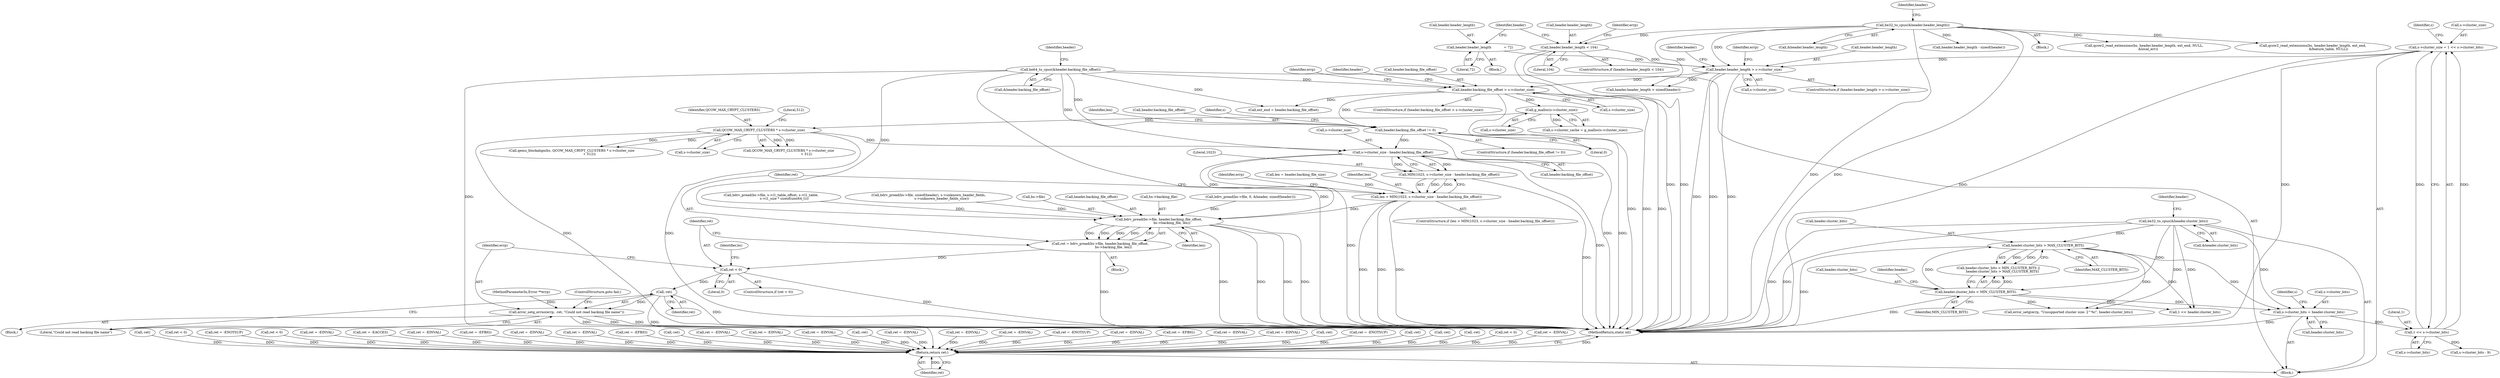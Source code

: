 digraph "0_qemu_6a83f8b5bec6f59e56cc49bd49e4c3f8f805d56f_0@pointer" {
"1001078" [label="(Call,s->cluster_size - header.backing_file_offset)"];
"1001000" [label="(Call,QCOW_MAX_CRYPT_CLUSTERS * s->cluster_size)"];
"1000989" [label="(Call,g_malloc(s->cluster_size))"];
"1000480" [label="(Call,header.backing_file_offset > s->cluster_size)"];
"1000184" [label="(Call,be64_to_cpus(&header.backing_file_offset))"];
"1000412" [label="(Call,header.header_length > s->cluster_size)"];
"1000364" [label="(Call,header.header_length            = 72)"];
"1000397" [label="(Call,header.header_length < 104)"];
"1000391" [label="(Call,be32_to_cpus(&header.header_length))"];
"1000317" [label="(Call,s->cluster_size = 1 << s->cluster_bits)"];
"1000321" [label="(Call,1 << s->cluster_bits)"];
"1000310" [label="(Call,s->cluster_bits = header.cluster_bits)"];
"1000293" [label="(Call,header.cluster_bits > MAX_CLUSTER_BITS)"];
"1000199" [label="(Call,be32_to_cpus(&header.cluster_bits))"];
"1000288" [label="(Call,header.cluster_bits < MIN_CLUSTER_BITS)"];
"1001062" [label="(Call,header.backing_file_offset != 0)"];
"1001076" [label="(Call,MIN(1023, s->cluster_size - header.backing_file_offset))"];
"1001074" [label="(Call,len > MIN(1023, s->cluster_size - header.backing_file_offset))"];
"1001096" [label="(Call,bdrv_pread(bs->file, header.backing_file_offset,\n                         bs->backing_file, len))"];
"1001094" [label="(Call,ret = bdrv_pread(bs->file, header.backing_file_offset,\n                         bs->backing_file, len))"];
"1001108" [label="(Call,ret < 0)"];
"1001114" [label="(Call,-ret)"];
"1001112" [label="(Call,error_setg_errno(errp, -ret, \"Could not read backing file name\"))"];
"1001481" [label="(Return,return ret;)"];
"1000423" [label="(Call,ret = -EINVAL)"];
"1000780" [label="(Call,ret = -EINVAL)"];
"1000274" [label="(Call,ret = -ENOTSUP)"];
"1000501" [label="(Call,ext_end = header.backing_file_offset)"];
"1001005" [label="(Literal,512)"];
"1000249" [label="(Call,ret = -EINVAL)"];
"1001112" [label="(Call,error_setg_errno(errp, -ret, \"Could not read backing file name\"))"];
"1000392" [label="(Call,&header.header_length)"];
"1000816" [label="(Call,ret = -EFBIG)"];
"1000484" [label="(Call,s->cluster_size)"];
"1000498" [label="(Identifier,header)"];
"1000199" [label="(Call,be32_to_cpus(&header.cluster_bits))"];
"1001056" [label="(Call,ret = -EINVAL)"];
"1000406" [label="(Call,ret = -EINVAL)"];
"1001108" [label="(Call,ret < 0)"];
"1000297" [label="(Identifier,MAX_CLUSTER_BITS)"];
"1001185" [label="(Call,-ret)"];
"1000192" [label="(Identifier,header)"];
"1000125" [label="(MethodParameterIn,Error **errp)"];
"1000292" [label="(Identifier,MIN_CLUSTER_BITS)"];
"1001481" [label="(Return,return ret;)"];
"1000154" [label="(Call,bdrv_pread(bs->file, 0, &header, sizeof(header)))"];
"1000391" [label="(Call,be32_to_cpus(&header.header_length))"];
"1000396" [label="(ControlStructure,if (header.header_length < 104))"];
"1000440" [label="(Call,header.header_length - sizeof(header))"];
"1000398" [label="(Call,header.header_length)"];
"1001106" [label="(Identifier,len)"];
"1001076" [label="(Call,MIN(1023, s->cluster_size - header.backing_file_offset))"];
"1001115" [label="(Identifier,ret)"];
"1001483" [label="(MethodReturn,static int)"];
"1001069" [label="(Identifier,len)"];
"1000479" [label="(ControlStructure,if (header.backing_file_offset > s->cluster_size))"];
"1001095" [label="(Identifier,ret)"];
"1001116" [label="(Literal,\"Could not read backing file name\")"];
"1000293" [label="(Call,header.cluster_bits > MAX_CLUSTER_BITS)"];
"1001110" [label="(Literal,0)"];
"1000185" [label="(Call,&header.backing_file_offset)"];
"1000613" [label="(Call,ret = -ENOTSUP)"];
"1000288" [label="(Call,header.cluster_bits < MIN_CLUSTER_BITS)"];
"1001087" [label="(Identifier,errp)"];
"1001082" [label="(Call,header.backing_file_offset)"];
"1000475" [label="(Call,-ret)"];
"1000294" [label="(Call,header.cluster_bits)"];
"1000328" [label="(Identifier,s)"];
"1000925" [label="(Call,bdrv_pread(bs->file, s->l1_table_offset, s->l1_table,\n                         s->l1_size * sizeof(uint64_t)))"];
"1000170" [label="(Call,-ret)"];
"1001107" [label="(ControlStructure,if (ret < 0))"];
"1000456" [label="(Call,bdrv_pread(bs->file, sizeof(header), s->unknown_header_fields,\n                         s->unknown_header_fields_size))"];
"1000299" [label="(Call,error_setg(errp, \"Unsupported cluster size: 2^%i\", header.cluster_bits))"];
"1001097" [label="(Call,bs->file)"];
"1001000" [label="(Call,QCOW_MAX_CRYPT_CLUSTERS * s->cluster_size)"];
"1000364" [label="(Call,header.header_length            = 72)"];
"1000318" [label="(Call,s->cluster_size)"];
"1000412" [label="(Call,header.header_length > s->cluster_size)"];
"1000510" [label="(Call,1 << header.cluster_bits)"];
"1000323" [label="(Call,s->cluster_bits)"];
"1000184" [label="(Call,be64_to_cpus(&header.backing_file_offset))"];
"1000411" [label="(ControlStructure,if (header.header_length > s->cluster_size))"];
"1001077" [label="(Literal,1023)"];
"1001482" [label="(Identifier,ret)"];
"1000399" [label="(Identifier,header)"];
"1000343" [label="(Block,)"];
"1001068" [label="(Call,len = header.backing_file_size)"];
"1000287" [label="(Call,header.cluster_bits < MIN_CLUSTER_BITS ||\n        header.cluster_bits > MAX_CLUSTER_BITS)"];
"1000126" [label="(Block,)"];
"1000207" [label="(Identifier,header)"];
"1001078" [label="(Call,s->cluster_size - header.backing_file_offset)"];
"1000332" [label="(Call,s->cluster_bits - 9)"];
"1000989" [label="(Call,g_malloc(s->cluster_size))"];
"1000421" [label="(Identifier,errp)"];
"1001117" [label="(ControlStructure,goto fail;)"];
"1000948" [label="(Call,-ret)"];
"1000762" [label="(Call,ret < 0)"];
"1001089" [label="(Call,ret = -EINVAL)"];
"1000401" [label="(Literal,104)"];
"1000999" [label="(Call,QCOW_MAX_CRYPT_CLUSTERS * s->cluster_size\n                                  + 512)"];
"1000295" [label="(Identifier,header)"];
"1000370" [label="(Block,)"];
"1000311" [label="(Call,s->cluster_bits)"];
"1000481" [label="(Call,header.backing_file_offset)"];
"1001001" [label="(Identifier,QCOW_MAX_CRYPT_CLUSTERS)"];
"1000413" [label="(Call,header.header_length)"];
"1000317" [label="(Call,s->cluster_size = 1 << s->cluster_bits)"];
"1001043" [label="(Call,qcow2_read_extensions(bs, header.header_length, ext_end, NULL,\n        &local_err))"];
"1001230" [label="(Call,-ret)"];
"1000798" [label="(Call,ret < 0)"];
"1000565" [label="(Call,ret = -ENOTSUP)"];
"1000480" [label="(Call,header.backing_file_offset > s->cluster_size)"];
"1000200" [label="(Call,&header.cluster_bits)"];
"1000314" [label="(Call,header.cluster_bits)"];
"1000322" [label="(Literal,1)"];
"1000888" [label="(Call,ret < 0)"];
"1001075" [label="(Identifier,len)"];
"1000547" [label="(Call,qcow2_read_extensions(bs, header.header_length, ext_end,\n                              &feature_table, NULL))"];
"1000310" [label="(Call,s->cluster_bits = header.cluster_bits)"];
"1000429" [label="(Call,header.header_length > sizeof(header))"];
"1001121" [label="(Identifier,bs)"];
"1001002" [label="(Call,s->cluster_size)"];
"1000431" [label="(Identifier,header)"];
"1001111" [label="(Block,)"];
"1000638" [label="(Call,ret = -EINVAL)"];
"1001100" [label="(Call,header.backing_file_offset)"];
"1000592" [label="(Call,ret = -EACCES)"];
"1001066" [label="(Literal,0)"];
"1001063" [label="(Call,header.backing_file_offset)"];
"1001096" [label="(Call,bdrv_pread(bs->file, header.backing_file_offset,\n                         bs->backing_file, len))"];
"1000491" [label="(Call,ret = -EINVAL)"];
"1000397" [label="(Call,header.header_length < 104)"];
"1001103" [label="(Call,bs->backing_file)"];
"1000821" [label="(Call,ret = -EFBIG)"];
"1001109" [label="(Identifier,ret)"];
"1000365" [label="(Call,header.header_length)"];
"1001417" [label="(Call,ret = -EINVAL)"];
"1000870" [label="(Call,ret = -EINVAL)"];
"1001061" [label="(ControlStructure,if (header.backing_file_offset != 0))"];
"1000416" [label="(Call,s->cluster_size)"];
"1001114" [label="(Call,-ret)"];
"1000848" [label="(Call,ret = -EFBIG)"];
"1001067" [label="(Block,)"];
"1000990" [label="(Call,s->cluster_size)"];
"1001079" [label="(Call,s->cluster_size)"];
"1001150" [label="(Call,-ret)"];
"1000489" [label="(Identifier,errp)"];
"1001365" [label="(Call,ret = -EINVAL)"];
"1001254" [label="(Call,ret = -EINVAL)"];
"1001073" [label="(ControlStructure,if (len > MIN(1023, s->cluster_size - header.backing_file_offset)))"];
"1001094" [label="(Call,ret = bdrv_pread(bs->file, header.backing_file_offset,\n                         bs->backing_file, len))"];
"1000289" [label="(Call,header.cluster_bits)"];
"1000305" [label="(Call,ret = -EINVAL)"];
"1001028" [label="(Call,-ret)"];
"1000404" [label="(Identifier,errp)"];
"1001113" [label="(Identifier,errp)"];
"1000985" [label="(Call,s->cluster_cache = g_malloc(s->cluster_size))"];
"1001062" [label="(Call,header.backing_file_offset != 0)"];
"1000414" [label="(Identifier,header)"];
"1000321" [label="(Call,1 << s->cluster_bits)"];
"1000997" [label="(Call,qemu_blockalign(bs, QCOW_MAX_CRYPT_CLUSTERS * s->cluster_size\n                                  + 512))"];
"1000319" [label="(Identifier,s)"];
"1001074" [label="(Call,len > MIN(1023, s->cluster_size - header.backing_file_offset))"];
"1000744" [label="(Call,ret = -EINVAL)"];
"1001127" [label="(Identifier,s)"];
"1000368" [label="(Literal,72)"];
"1001078" -> "1001076"  [label="AST: "];
"1001078" -> "1001082"  [label="CFG: "];
"1001079" -> "1001078"  [label="AST: "];
"1001082" -> "1001078"  [label="AST: "];
"1001076" -> "1001078"  [label="CFG: "];
"1001078" -> "1001483"  [label="DDG: "];
"1001078" -> "1001483"  [label="DDG: "];
"1001078" -> "1001076"  [label="DDG: "];
"1001078" -> "1001076"  [label="DDG: "];
"1001000" -> "1001078"  [label="DDG: "];
"1000184" -> "1001078"  [label="DDG: "];
"1001062" -> "1001078"  [label="DDG: "];
"1001078" -> "1001096"  [label="DDG: "];
"1001000" -> "1000999"  [label="AST: "];
"1001000" -> "1001002"  [label="CFG: "];
"1001001" -> "1001000"  [label="AST: "];
"1001002" -> "1001000"  [label="AST: "];
"1001005" -> "1001000"  [label="CFG: "];
"1001000" -> "1001483"  [label="DDG: "];
"1001000" -> "1001483"  [label="DDG: "];
"1001000" -> "1000997"  [label="DDG: "];
"1001000" -> "1000997"  [label="DDG: "];
"1001000" -> "1000999"  [label="DDG: "];
"1001000" -> "1000999"  [label="DDG: "];
"1000989" -> "1001000"  [label="DDG: "];
"1000989" -> "1000985"  [label="AST: "];
"1000989" -> "1000990"  [label="CFG: "];
"1000990" -> "1000989"  [label="AST: "];
"1000985" -> "1000989"  [label="CFG: "];
"1000989" -> "1000985"  [label="DDG: "];
"1000480" -> "1000989"  [label="DDG: "];
"1000480" -> "1000479"  [label="AST: "];
"1000480" -> "1000484"  [label="CFG: "];
"1000481" -> "1000480"  [label="AST: "];
"1000484" -> "1000480"  [label="AST: "];
"1000489" -> "1000480"  [label="CFG: "];
"1000498" -> "1000480"  [label="CFG: "];
"1000480" -> "1001483"  [label="DDG: "];
"1000480" -> "1001483"  [label="DDG: "];
"1000480" -> "1001483"  [label="DDG: "];
"1000184" -> "1000480"  [label="DDG: "];
"1000412" -> "1000480"  [label="DDG: "];
"1000480" -> "1000501"  [label="DDG: "];
"1000480" -> "1001062"  [label="DDG: "];
"1000184" -> "1000126"  [label="AST: "];
"1000184" -> "1000185"  [label="CFG: "];
"1000185" -> "1000184"  [label="AST: "];
"1000192" -> "1000184"  [label="CFG: "];
"1000184" -> "1001483"  [label="DDG: "];
"1000184" -> "1001483"  [label="DDG: "];
"1000184" -> "1000501"  [label="DDG: "];
"1000184" -> "1001062"  [label="DDG: "];
"1000184" -> "1001096"  [label="DDG: "];
"1000412" -> "1000411"  [label="AST: "];
"1000412" -> "1000416"  [label="CFG: "];
"1000413" -> "1000412"  [label="AST: "];
"1000416" -> "1000412"  [label="AST: "];
"1000421" -> "1000412"  [label="CFG: "];
"1000431" -> "1000412"  [label="CFG: "];
"1000412" -> "1001483"  [label="DDG: "];
"1000412" -> "1001483"  [label="DDG: "];
"1000412" -> "1001483"  [label="DDG: "];
"1000364" -> "1000412"  [label="DDG: "];
"1000397" -> "1000412"  [label="DDG: "];
"1000391" -> "1000412"  [label="DDG: "];
"1000317" -> "1000412"  [label="DDG: "];
"1000412" -> "1000429"  [label="DDG: "];
"1000364" -> "1000343"  [label="AST: "];
"1000364" -> "1000368"  [label="CFG: "];
"1000365" -> "1000364"  [label="AST: "];
"1000368" -> "1000364"  [label="AST: "];
"1000414" -> "1000364"  [label="CFG: "];
"1000397" -> "1000396"  [label="AST: "];
"1000397" -> "1000401"  [label="CFG: "];
"1000398" -> "1000397"  [label="AST: "];
"1000401" -> "1000397"  [label="AST: "];
"1000404" -> "1000397"  [label="CFG: "];
"1000414" -> "1000397"  [label="CFG: "];
"1000397" -> "1001483"  [label="DDG: "];
"1000397" -> "1001483"  [label="DDG: "];
"1000391" -> "1000397"  [label="DDG: "];
"1000391" -> "1000370"  [label="AST: "];
"1000391" -> "1000392"  [label="CFG: "];
"1000392" -> "1000391"  [label="AST: "];
"1000399" -> "1000391"  [label="CFG: "];
"1000391" -> "1001483"  [label="DDG: "];
"1000391" -> "1001483"  [label="DDG: "];
"1000391" -> "1000429"  [label="DDG: "];
"1000391" -> "1000440"  [label="DDG: "];
"1000391" -> "1000547"  [label="DDG: "];
"1000391" -> "1001043"  [label="DDG: "];
"1000317" -> "1000126"  [label="AST: "];
"1000317" -> "1000321"  [label="CFG: "];
"1000318" -> "1000317"  [label="AST: "];
"1000321" -> "1000317"  [label="AST: "];
"1000328" -> "1000317"  [label="CFG: "];
"1000317" -> "1001483"  [label="DDG: "];
"1000317" -> "1001483"  [label="DDG: "];
"1000321" -> "1000317"  [label="DDG: "];
"1000321" -> "1000317"  [label="DDG: "];
"1000321" -> "1000323"  [label="CFG: "];
"1000322" -> "1000321"  [label="AST: "];
"1000323" -> "1000321"  [label="AST: "];
"1000310" -> "1000321"  [label="DDG: "];
"1000321" -> "1000332"  [label="DDG: "];
"1000310" -> "1000126"  [label="AST: "];
"1000310" -> "1000314"  [label="CFG: "];
"1000311" -> "1000310"  [label="AST: "];
"1000314" -> "1000310"  [label="AST: "];
"1000319" -> "1000310"  [label="CFG: "];
"1000310" -> "1001483"  [label="DDG: "];
"1000293" -> "1000310"  [label="DDG: "];
"1000199" -> "1000310"  [label="DDG: "];
"1000288" -> "1000310"  [label="DDG: "];
"1000293" -> "1000287"  [label="AST: "];
"1000293" -> "1000297"  [label="CFG: "];
"1000294" -> "1000293"  [label="AST: "];
"1000297" -> "1000293"  [label="AST: "];
"1000287" -> "1000293"  [label="CFG: "];
"1000293" -> "1001483"  [label="DDG: "];
"1000293" -> "1000287"  [label="DDG: "];
"1000293" -> "1000287"  [label="DDG: "];
"1000199" -> "1000293"  [label="DDG: "];
"1000288" -> "1000293"  [label="DDG: "];
"1000293" -> "1000299"  [label="DDG: "];
"1000293" -> "1000510"  [label="DDG: "];
"1000199" -> "1000126"  [label="AST: "];
"1000199" -> "1000200"  [label="CFG: "];
"1000200" -> "1000199"  [label="AST: "];
"1000207" -> "1000199"  [label="CFG: "];
"1000199" -> "1001483"  [label="DDG: "];
"1000199" -> "1001483"  [label="DDG: "];
"1000199" -> "1000288"  [label="DDG: "];
"1000199" -> "1000299"  [label="DDG: "];
"1000199" -> "1000510"  [label="DDG: "];
"1000288" -> "1000287"  [label="AST: "];
"1000288" -> "1000292"  [label="CFG: "];
"1000289" -> "1000288"  [label="AST: "];
"1000292" -> "1000288"  [label="AST: "];
"1000295" -> "1000288"  [label="CFG: "];
"1000287" -> "1000288"  [label="CFG: "];
"1000288" -> "1001483"  [label="DDG: "];
"1000288" -> "1000287"  [label="DDG: "];
"1000288" -> "1000287"  [label="DDG: "];
"1000288" -> "1000299"  [label="DDG: "];
"1000288" -> "1000510"  [label="DDG: "];
"1001062" -> "1001061"  [label="AST: "];
"1001062" -> "1001066"  [label="CFG: "];
"1001063" -> "1001062"  [label="AST: "];
"1001066" -> "1001062"  [label="AST: "];
"1001069" -> "1001062"  [label="CFG: "];
"1001127" -> "1001062"  [label="CFG: "];
"1001062" -> "1001483"  [label="DDG: "];
"1001062" -> "1001483"  [label="DDG: "];
"1001076" -> "1001074"  [label="AST: "];
"1001077" -> "1001076"  [label="AST: "];
"1001074" -> "1001076"  [label="CFG: "];
"1001076" -> "1001483"  [label="DDG: "];
"1001076" -> "1001074"  [label="DDG: "];
"1001076" -> "1001074"  [label="DDG: "];
"1001074" -> "1001073"  [label="AST: "];
"1001075" -> "1001074"  [label="AST: "];
"1001087" -> "1001074"  [label="CFG: "];
"1001095" -> "1001074"  [label="CFG: "];
"1001074" -> "1001483"  [label="DDG: "];
"1001074" -> "1001483"  [label="DDG: "];
"1001074" -> "1001483"  [label="DDG: "];
"1001068" -> "1001074"  [label="DDG: "];
"1001074" -> "1001096"  [label="DDG: "];
"1001096" -> "1001094"  [label="AST: "];
"1001096" -> "1001106"  [label="CFG: "];
"1001097" -> "1001096"  [label="AST: "];
"1001100" -> "1001096"  [label="AST: "];
"1001103" -> "1001096"  [label="AST: "];
"1001106" -> "1001096"  [label="AST: "];
"1001094" -> "1001096"  [label="CFG: "];
"1001096" -> "1001483"  [label="DDG: "];
"1001096" -> "1001483"  [label="DDG: "];
"1001096" -> "1001483"  [label="DDG: "];
"1001096" -> "1001483"  [label="DDG: "];
"1001096" -> "1001094"  [label="DDG: "];
"1001096" -> "1001094"  [label="DDG: "];
"1001096" -> "1001094"  [label="DDG: "];
"1001096" -> "1001094"  [label="DDG: "];
"1000925" -> "1001096"  [label="DDG: "];
"1000456" -> "1001096"  [label="DDG: "];
"1000154" -> "1001096"  [label="DDG: "];
"1001094" -> "1001067"  [label="AST: "];
"1001095" -> "1001094"  [label="AST: "];
"1001109" -> "1001094"  [label="CFG: "];
"1001094" -> "1001483"  [label="DDG: "];
"1001094" -> "1001108"  [label="DDG: "];
"1001108" -> "1001107"  [label="AST: "];
"1001108" -> "1001110"  [label="CFG: "];
"1001109" -> "1001108"  [label="AST: "];
"1001110" -> "1001108"  [label="AST: "];
"1001113" -> "1001108"  [label="CFG: "];
"1001121" -> "1001108"  [label="CFG: "];
"1001108" -> "1001483"  [label="DDG: "];
"1001108" -> "1001114"  [label="DDG: "];
"1001114" -> "1001112"  [label="AST: "];
"1001114" -> "1001115"  [label="CFG: "];
"1001115" -> "1001114"  [label="AST: "];
"1001116" -> "1001114"  [label="CFG: "];
"1001114" -> "1001483"  [label="DDG: "];
"1001114" -> "1001112"  [label="DDG: "];
"1001114" -> "1001481"  [label="DDG: "];
"1001112" -> "1001111"  [label="AST: "];
"1001112" -> "1001116"  [label="CFG: "];
"1001113" -> "1001112"  [label="AST: "];
"1001116" -> "1001112"  [label="AST: "];
"1001117" -> "1001112"  [label="CFG: "];
"1001112" -> "1001483"  [label="DDG: "];
"1001112" -> "1001483"  [label="DDG: "];
"1001112" -> "1001483"  [label="DDG: "];
"1000125" -> "1001112"  [label="DDG: "];
"1001481" -> "1000126"  [label="AST: "];
"1001481" -> "1001482"  [label="CFG: "];
"1001482" -> "1001481"  [label="AST: "];
"1001483" -> "1001481"  [label="CFG: "];
"1001481" -> "1001483"  [label="DDG: "];
"1001482" -> "1001481"  [label="DDG: "];
"1000613" -> "1001481"  [label="DDG: "];
"1001185" -> "1001481"  [label="DDG: "];
"1000638" -> "1001481"  [label="DDG: "];
"1001056" -> "1001481"  [label="DDG: "];
"1001150" -> "1001481"  [label="DDG: "];
"1000565" -> "1001481"  [label="DDG: "];
"1000406" -> "1001481"  [label="DDG: "];
"1000744" -> "1001481"  [label="DDG: "];
"1000475" -> "1001481"  [label="DDG: "];
"1000423" -> "1001481"  [label="DDG: "];
"1000762" -> "1001481"  [label="DDG: "];
"1000948" -> "1001481"  [label="DDG: "];
"1001230" -> "1001481"  [label="DDG: "];
"1001365" -> "1001481"  [label="DDG: "];
"1000848" -> "1001481"  [label="DDG: "];
"1000780" -> "1001481"  [label="DDG: "];
"1000274" -> "1001481"  [label="DDG: "];
"1000870" -> "1001481"  [label="DDG: "];
"1001417" -> "1001481"  [label="DDG: "];
"1000816" -> "1001481"  [label="DDG: "];
"1000798" -> "1001481"  [label="DDG: "];
"1001254" -> "1001481"  [label="DDG: "];
"1000305" -> "1001481"  [label="DDG: "];
"1001028" -> "1001481"  [label="DDG: "];
"1000170" -> "1001481"  [label="DDG: "];
"1000821" -> "1001481"  [label="DDG: "];
"1000491" -> "1001481"  [label="DDG: "];
"1001089" -> "1001481"  [label="DDG: "];
"1000249" -> "1001481"  [label="DDG: "];
"1000888" -> "1001481"  [label="DDG: "];
"1000592" -> "1001481"  [label="DDG: "];
}

